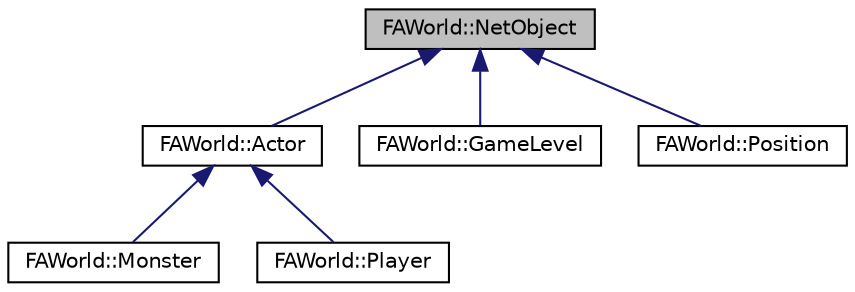 digraph G
{
  edge [fontname="Helvetica",fontsize="10",labelfontname="Helvetica",labelfontsize="10"];
  node [fontname="Helvetica",fontsize="10",shape=record];
  Node1 [label="FAWorld::NetObject",height=0.2,width=0.4,color="black", fillcolor="grey75", style="filled" fontcolor="black"];
  Node1 -> Node2 [dir="back",color="midnightblue",fontsize="10",style="solid",fontname="Helvetica"];
  Node2 [label="FAWorld::Actor",height=0.2,width=0.4,color="black", fillcolor="white", style="filled",URL="$class_f_a_world_1_1_actor.html"];
  Node2 -> Node3 [dir="back",color="midnightblue",fontsize="10",style="solid",fontname="Helvetica"];
  Node3 [label="FAWorld::Monster",height=0.2,width=0.4,color="black", fillcolor="white", style="filled",URL="$class_f_a_world_1_1_monster.html"];
  Node2 -> Node4 [dir="back",color="midnightblue",fontsize="10",style="solid",fontname="Helvetica"];
  Node4 [label="FAWorld::Player",height=0.2,width=0.4,color="black", fillcolor="white", style="filled",URL="$class_f_a_world_1_1_player.html"];
  Node1 -> Node5 [dir="back",color="midnightblue",fontsize="10",style="solid",fontname="Helvetica"];
  Node5 [label="FAWorld::GameLevel",height=0.2,width=0.4,color="black", fillcolor="white", style="filled",URL="$class_f_a_world_1_1_game_level.html"];
  Node1 -> Node6 [dir="back",color="midnightblue",fontsize="10",style="solid",fontname="Helvetica"];
  Node6 [label="FAWorld::Position",height=0.2,width=0.4,color="black", fillcolor="white", style="filled",URL="$class_f_a_world_1_1_position.html"];
}
